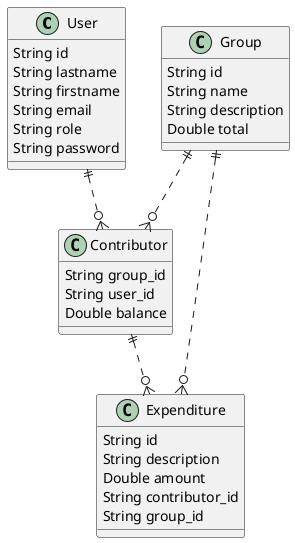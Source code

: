 @startuml UML

class User {
    String id
    String lastname
    String firstname
    String email
    String role
    String password
}


class Expenditure {
    String id
    String description
    Double amount
    String contributor_id
    String group_id
}

class Group {
    String id
    String name
    String description
    Double total
}

class Contributor {
    String group_id
    String user_id
    Double balance
}


Contributor ||..o{ Expenditure
Group ||..o{ Expenditure
User ||..o{ Contributor
Group ||..o{ Contributor


@enduml
